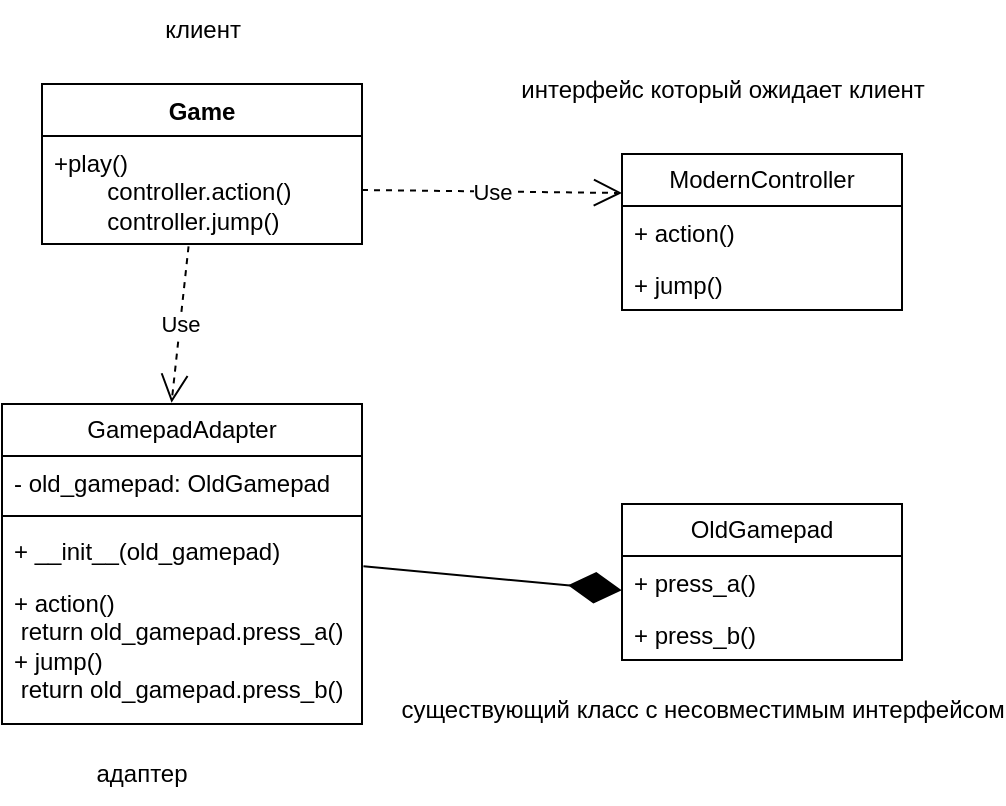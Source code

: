 <mxfile version="28.1.2">
  <diagram name="Page-1" id="2xHg3-iwYYBxuC2jLP-1">
    <mxGraphModel dx="571" dy="648" grid="1" gridSize="10" guides="1" tooltips="1" connect="1" arrows="1" fold="1" page="1" pageScale="1" pageWidth="850" pageHeight="1100" math="0" shadow="0">
      <root>
        <mxCell id="0" />
        <mxCell id="1" parent="0" />
        <mxCell id="PcxKBBtVjIeMISLlH0K2-59" value="OldGamepad" style="swimlane;fontStyle=0;childLayout=stackLayout;horizontal=1;startSize=26;fillColor=none;horizontalStack=0;resizeParent=1;resizeParentMax=0;resizeLast=0;collapsible=1;marginBottom=0;whiteSpace=wrap;html=1;" vertex="1" parent="1">
          <mxGeometry x="320" y="750" width="140" height="78" as="geometry" />
        </mxCell>
        <mxCell id="PcxKBBtVjIeMISLlH0K2-60" value="+ press_a()" style="text;strokeColor=none;fillColor=none;align=left;verticalAlign=top;spacingLeft=4;spacingRight=4;overflow=hidden;rotatable=0;points=[[0,0.5],[1,0.5]];portConstraint=eastwest;whiteSpace=wrap;html=1;" vertex="1" parent="PcxKBBtVjIeMISLlH0K2-59">
          <mxGeometry y="26" width="140" height="26" as="geometry" />
        </mxCell>
        <mxCell id="PcxKBBtVjIeMISLlH0K2-61" value="+ press_b()" style="text;strokeColor=none;fillColor=none;align=left;verticalAlign=top;spacingLeft=4;spacingRight=4;overflow=hidden;rotatable=0;points=[[0,0.5],[1,0.5]];portConstraint=eastwest;whiteSpace=wrap;html=1;" vertex="1" parent="PcxKBBtVjIeMISLlH0K2-59">
          <mxGeometry y="52" width="140" height="26" as="geometry" />
        </mxCell>
        <mxCell id="PcxKBBtVjIeMISLlH0K2-63" value="ModernController" style="swimlane;fontStyle=0;childLayout=stackLayout;horizontal=1;startSize=26;fillColor=none;horizontalStack=0;resizeParent=1;resizeParentMax=0;resizeLast=0;collapsible=1;marginBottom=0;whiteSpace=wrap;html=1;" vertex="1" parent="1">
          <mxGeometry x="320" y="575" width="140" height="78" as="geometry" />
        </mxCell>
        <mxCell id="PcxKBBtVjIeMISLlH0K2-64" value="+ action()" style="text;strokeColor=none;fillColor=none;align=left;verticalAlign=top;spacingLeft=4;spacingRight=4;overflow=hidden;rotatable=0;points=[[0,0.5],[1,0.5]];portConstraint=eastwest;whiteSpace=wrap;html=1;" vertex="1" parent="PcxKBBtVjIeMISLlH0K2-63">
          <mxGeometry y="26" width="140" height="26" as="geometry" />
        </mxCell>
        <mxCell id="PcxKBBtVjIeMISLlH0K2-65" value="+ jump()" style="text;strokeColor=none;fillColor=none;align=left;verticalAlign=top;spacingLeft=4;spacingRight=4;overflow=hidden;rotatable=0;points=[[0,0.5],[1,0.5]];portConstraint=eastwest;whiteSpace=wrap;html=1;" vertex="1" parent="PcxKBBtVjIeMISLlH0K2-63">
          <mxGeometry y="52" width="140" height="26" as="geometry" />
        </mxCell>
        <mxCell id="PcxKBBtVjIeMISLlH0K2-68" value="Game" style="swimlane;fontStyle=1;align=center;verticalAlign=top;childLayout=stackLayout;horizontal=1;startSize=26;horizontalStack=0;resizeParent=1;resizeParentMax=0;resizeLast=0;collapsible=1;marginBottom=0;whiteSpace=wrap;html=1;" vertex="1" parent="1">
          <mxGeometry x="30" y="540" width="160" height="80" as="geometry" />
        </mxCell>
        <mxCell id="PcxKBBtVjIeMISLlH0K2-69" value="&lt;div&gt;+play()&lt;/div&gt;&lt;div&gt;&lt;span style=&quot;white-space: pre;&quot;&gt;&#x9;&lt;/span&gt;controller.action()&lt;/div&gt;&lt;div&gt;&lt;span style=&quot;white-space: pre;&quot;&gt;&#x9;&lt;/span&gt;controller.jump()&lt;/div&gt;&lt;div&gt;&lt;br&gt;&lt;/div&gt;" style="text;strokeColor=none;fillColor=none;align=left;verticalAlign=top;spacingLeft=4;spacingRight=4;overflow=hidden;rotatable=0;points=[[0,0.5],[1,0.5]];portConstraint=eastwest;whiteSpace=wrap;html=1;" vertex="1" parent="PcxKBBtVjIeMISLlH0K2-68">
          <mxGeometry y="26" width="160" height="54" as="geometry" />
        </mxCell>
        <mxCell id="PcxKBBtVjIeMISLlH0K2-73" value="GamepadAdapter" style="swimlane;fontStyle=0;childLayout=stackLayout;horizontal=1;startSize=26;fillColor=none;horizontalStack=0;resizeParent=1;resizeParentMax=0;resizeLast=0;collapsible=1;marginBottom=0;whiteSpace=wrap;html=1;" vertex="1" parent="1">
          <mxGeometry x="10" y="700" width="180" height="160" as="geometry" />
        </mxCell>
        <mxCell id="PcxKBBtVjIeMISLlH0K2-74" value="- old_gamepad: OldGamepad" style="text;strokeColor=none;fillColor=none;align=left;verticalAlign=top;spacingLeft=4;spacingRight=4;overflow=hidden;rotatable=0;points=[[0,0.5],[1,0.5]];portConstraint=eastwest;whiteSpace=wrap;html=1;" vertex="1" parent="PcxKBBtVjIeMISLlH0K2-73">
          <mxGeometry y="26" width="180" height="26" as="geometry" />
        </mxCell>
        <mxCell id="PcxKBBtVjIeMISLlH0K2-82" value="" style="line;strokeWidth=1;fillColor=none;align=left;verticalAlign=middle;spacingTop=-1;spacingLeft=3;spacingRight=3;rotatable=0;labelPosition=right;points=[];portConstraint=eastwest;strokeColor=inherit;" vertex="1" parent="PcxKBBtVjIeMISLlH0K2-73">
          <mxGeometry y="52" width="180" height="8" as="geometry" />
        </mxCell>
        <mxCell id="PcxKBBtVjIeMISLlH0K2-75" value="+ __init__(old_gamepad)" style="text;strokeColor=none;fillColor=none;align=left;verticalAlign=top;spacingLeft=4;spacingRight=4;overflow=hidden;rotatable=0;points=[[0,0.5],[1,0.5]];portConstraint=eastwest;whiteSpace=wrap;html=1;" vertex="1" parent="PcxKBBtVjIeMISLlH0K2-73">
          <mxGeometry y="60" width="180" height="26" as="geometry" />
        </mxCell>
        <mxCell id="PcxKBBtVjIeMISLlH0K2-76" value="&lt;div&gt;+ action()&lt;/div&gt;&lt;div&gt;&amp;nbsp;return old_gamepad.press_a()&lt;br&gt;&lt;div&gt;+ jump()&lt;/div&gt;&lt;div&gt;&amp;nbsp;return old_gamepad.press_b()&lt;/div&gt;&lt;div&gt;&lt;br&gt;&lt;/div&gt;&lt;/div&gt;" style="text;strokeColor=none;fillColor=none;align=left;verticalAlign=top;spacingLeft=4;spacingRight=4;overflow=hidden;rotatable=0;points=[[0,0.5],[1,0.5]];portConstraint=eastwest;whiteSpace=wrap;html=1;" vertex="1" parent="PcxKBBtVjIeMISLlH0K2-73">
          <mxGeometry y="86" width="180" height="74" as="geometry" />
        </mxCell>
        <mxCell id="PcxKBBtVjIeMISLlH0K2-92" value="Use" style="endArrow=open;endSize=12;dashed=1;html=1;rounded=0;exitX=0.458;exitY=1.021;exitDx=0;exitDy=0;exitPerimeter=0;entryX=0.471;entryY=-0.004;entryDx=0;entryDy=0;entryPerimeter=0;" edge="1" parent="1" source="PcxKBBtVjIeMISLlH0K2-69" target="PcxKBBtVjIeMISLlH0K2-73">
          <mxGeometry width="160" relative="1" as="geometry">
            <mxPoint x="150" y="660" as="sourcePoint" />
            <mxPoint x="310" y="660" as="targetPoint" />
          </mxGeometry>
        </mxCell>
        <mxCell id="PcxKBBtVjIeMISLlH0K2-93" value="Use" style="endArrow=open;endSize=12;dashed=1;html=1;rounded=0;exitX=1;exitY=0.5;exitDx=0;exitDy=0;entryX=0;entryY=0.25;entryDx=0;entryDy=0;" edge="1" parent="1" source="PcxKBBtVjIeMISLlH0K2-69" target="PcxKBBtVjIeMISLlH0K2-63">
          <mxGeometry width="160" relative="1" as="geometry">
            <mxPoint x="228" y="580" as="sourcePoint" />
            <mxPoint x="220" y="658" as="targetPoint" />
          </mxGeometry>
        </mxCell>
        <mxCell id="PcxKBBtVjIeMISLlH0K2-94" value="" style="endArrow=diamondThin;endFill=1;endSize=24;html=1;rounded=0;exitX=1.004;exitY=0.813;exitDx=0;exitDy=0;exitPerimeter=0;entryX=-0.001;entryY=0.659;entryDx=0;entryDy=0;entryPerimeter=0;" edge="1" parent="1" source="PcxKBBtVjIeMISLlH0K2-75" target="PcxKBBtVjIeMISLlH0K2-60">
          <mxGeometry width="160" relative="1" as="geometry">
            <mxPoint x="200" y="710" as="sourcePoint" />
            <mxPoint x="390" y="680" as="targetPoint" />
          </mxGeometry>
        </mxCell>
        <mxCell id="PcxKBBtVjIeMISLlH0K2-96" value="адаптер" style="text;html=1;align=center;verticalAlign=middle;whiteSpace=wrap;rounded=0;" vertex="1" parent="1">
          <mxGeometry x="50" y="870" width="60" height="30" as="geometry" />
        </mxCell>
        <mxCell id="PcxKBBtVjIeMISLlH0K2-97" value="существующий класс с несовместимым интерфейсом" style="text;html=1;align=center;verticalAlign=middle;resizable=0;points=[];autosize=1;strokeColor=none;fillColor=none;" vertex="1" parent="1">
          <mxGeometry x="215" y="838" width="290" height="30" as="geometry" />
        </mxCell>
        <mxCell id="PcxKBBtVjIeMISLlH0K2-98" value="клиент" style="text;html=1;align=center;verticalAlign=middle;resizable=0;points=[];autosize=1;strokeColor=none;fillColor=none;" vertex="1" parent="1">
          <mxGeometry x="80" y="498" width="60" height="30" as="geometry" />
        </mxCell>
        <mxCell id="PcxKBBtVjIeMISLlH0K2-99" value="интерфейс который ожидает клиент" style="text;html=1;align=center;verticalAlign=middle;resizable=0;points=[];autosize=1;strokeColor=none;fillColor=none;" vertex="1" parent="1">
          <mxGeometry x="270" y="528" width="200" height="30" as="geometry" />
        </mxCell>
      </root>
    </mxGraphModel>
  </diagram>
</mxfile>
